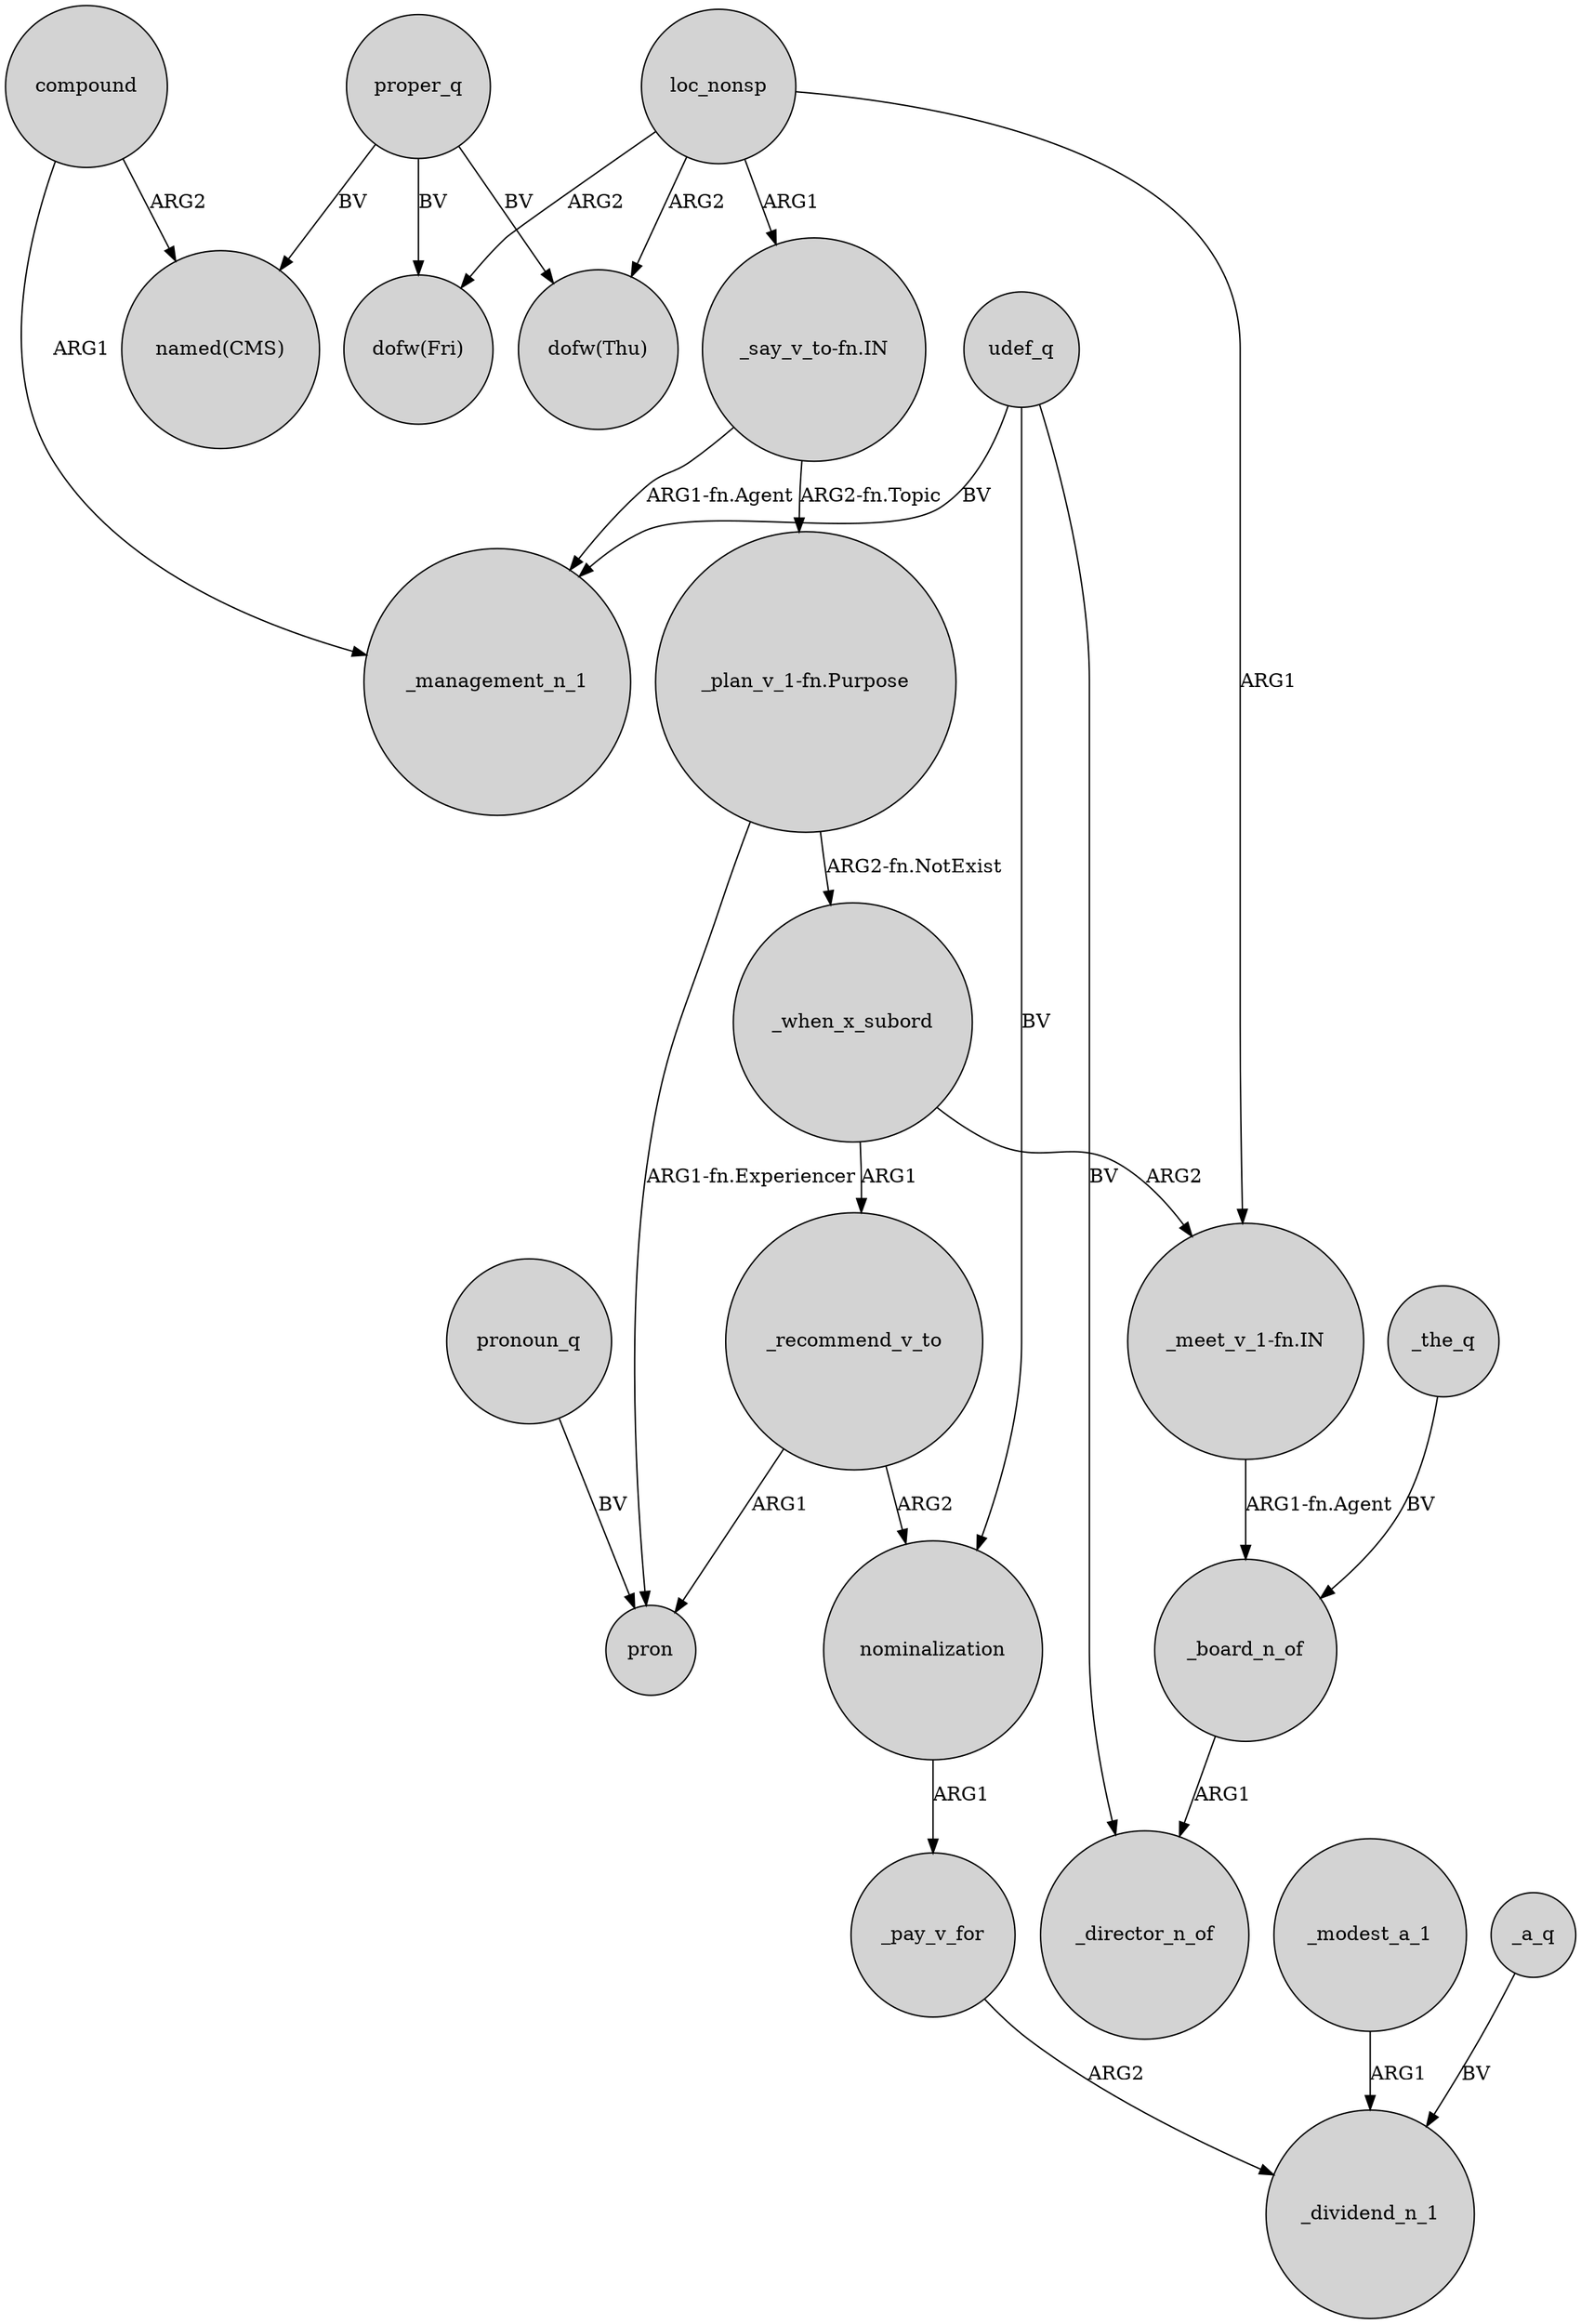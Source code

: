digraph {
	node [shape=circle style=filled]
	compound -> "named(CMS)" [label=ARG2]
	_when_x_subord -> _recommend_v_to [label=ARG1]
	proper_q -> "dofw(Fri)" [label=BV]
	_recommend_v_to -> nominalization [label=ARG2]
	_recommend_v_to -> pron [label=ARG1]
	_board_n_of -> _director_n_of [label=ARG1]
	"_plan_v_1-fn.Purpose" -> pron [label="ARG1-fn.Experiencer"]
	_pay_v_for -> _dividend_n_1 [label=ARG2]
	udef_q -> _management_n_1 [label=BV]
	udef_q -> _director_n_of [label=BV]
	"_say_v_to-fn.IN" -> "_plan_v_1-fn.Purpose" [label="ARG2-fn.Topic"]
	loc_nonsp -> "dofw(Fri)" [label=ARG2]
	pronoun_q -> pron [label=BV]
	nominalization -> _pay_v_for [label=ARG1]
	"_say_v_to-fn.IN" -> _management_n_1 [label="ARG1-fn.Agent"]
	_the_q -> _board_n_of [label=BV]
	proper_q -> "named(CMS)" [label=BV]
	loc_nonsp -> "_say_v_to-fn.IN" [label=ARG1]
	proper_q -> "dofw(Thu)" [label=BV]
	_modest_a_1 -> _dividend_n_1 [label=ARG1]
	loc_nonsp -> "dofw(Thu)" [label=ARG2]
	"_plan_v_1-fn.Purpose" -> _when_x_subord [label="ARG2-fn.NotExist"]
	udef_q -> nominalization [label=BV]
	_when_x_subord -> "_meet_v_1-fn.IN" [label=ARG2]
	loc_nonsp -> "_meet_v_1-fn.IN" [label=ARG1]
	"_meet_v_1-fn.IN" -> _board_n_of [label="ARG1-fn.Agent"]
	compound -> _management_n_1 [label=ARG1]
	_a_q -> _dividend_n_1 [label=BV]
}
